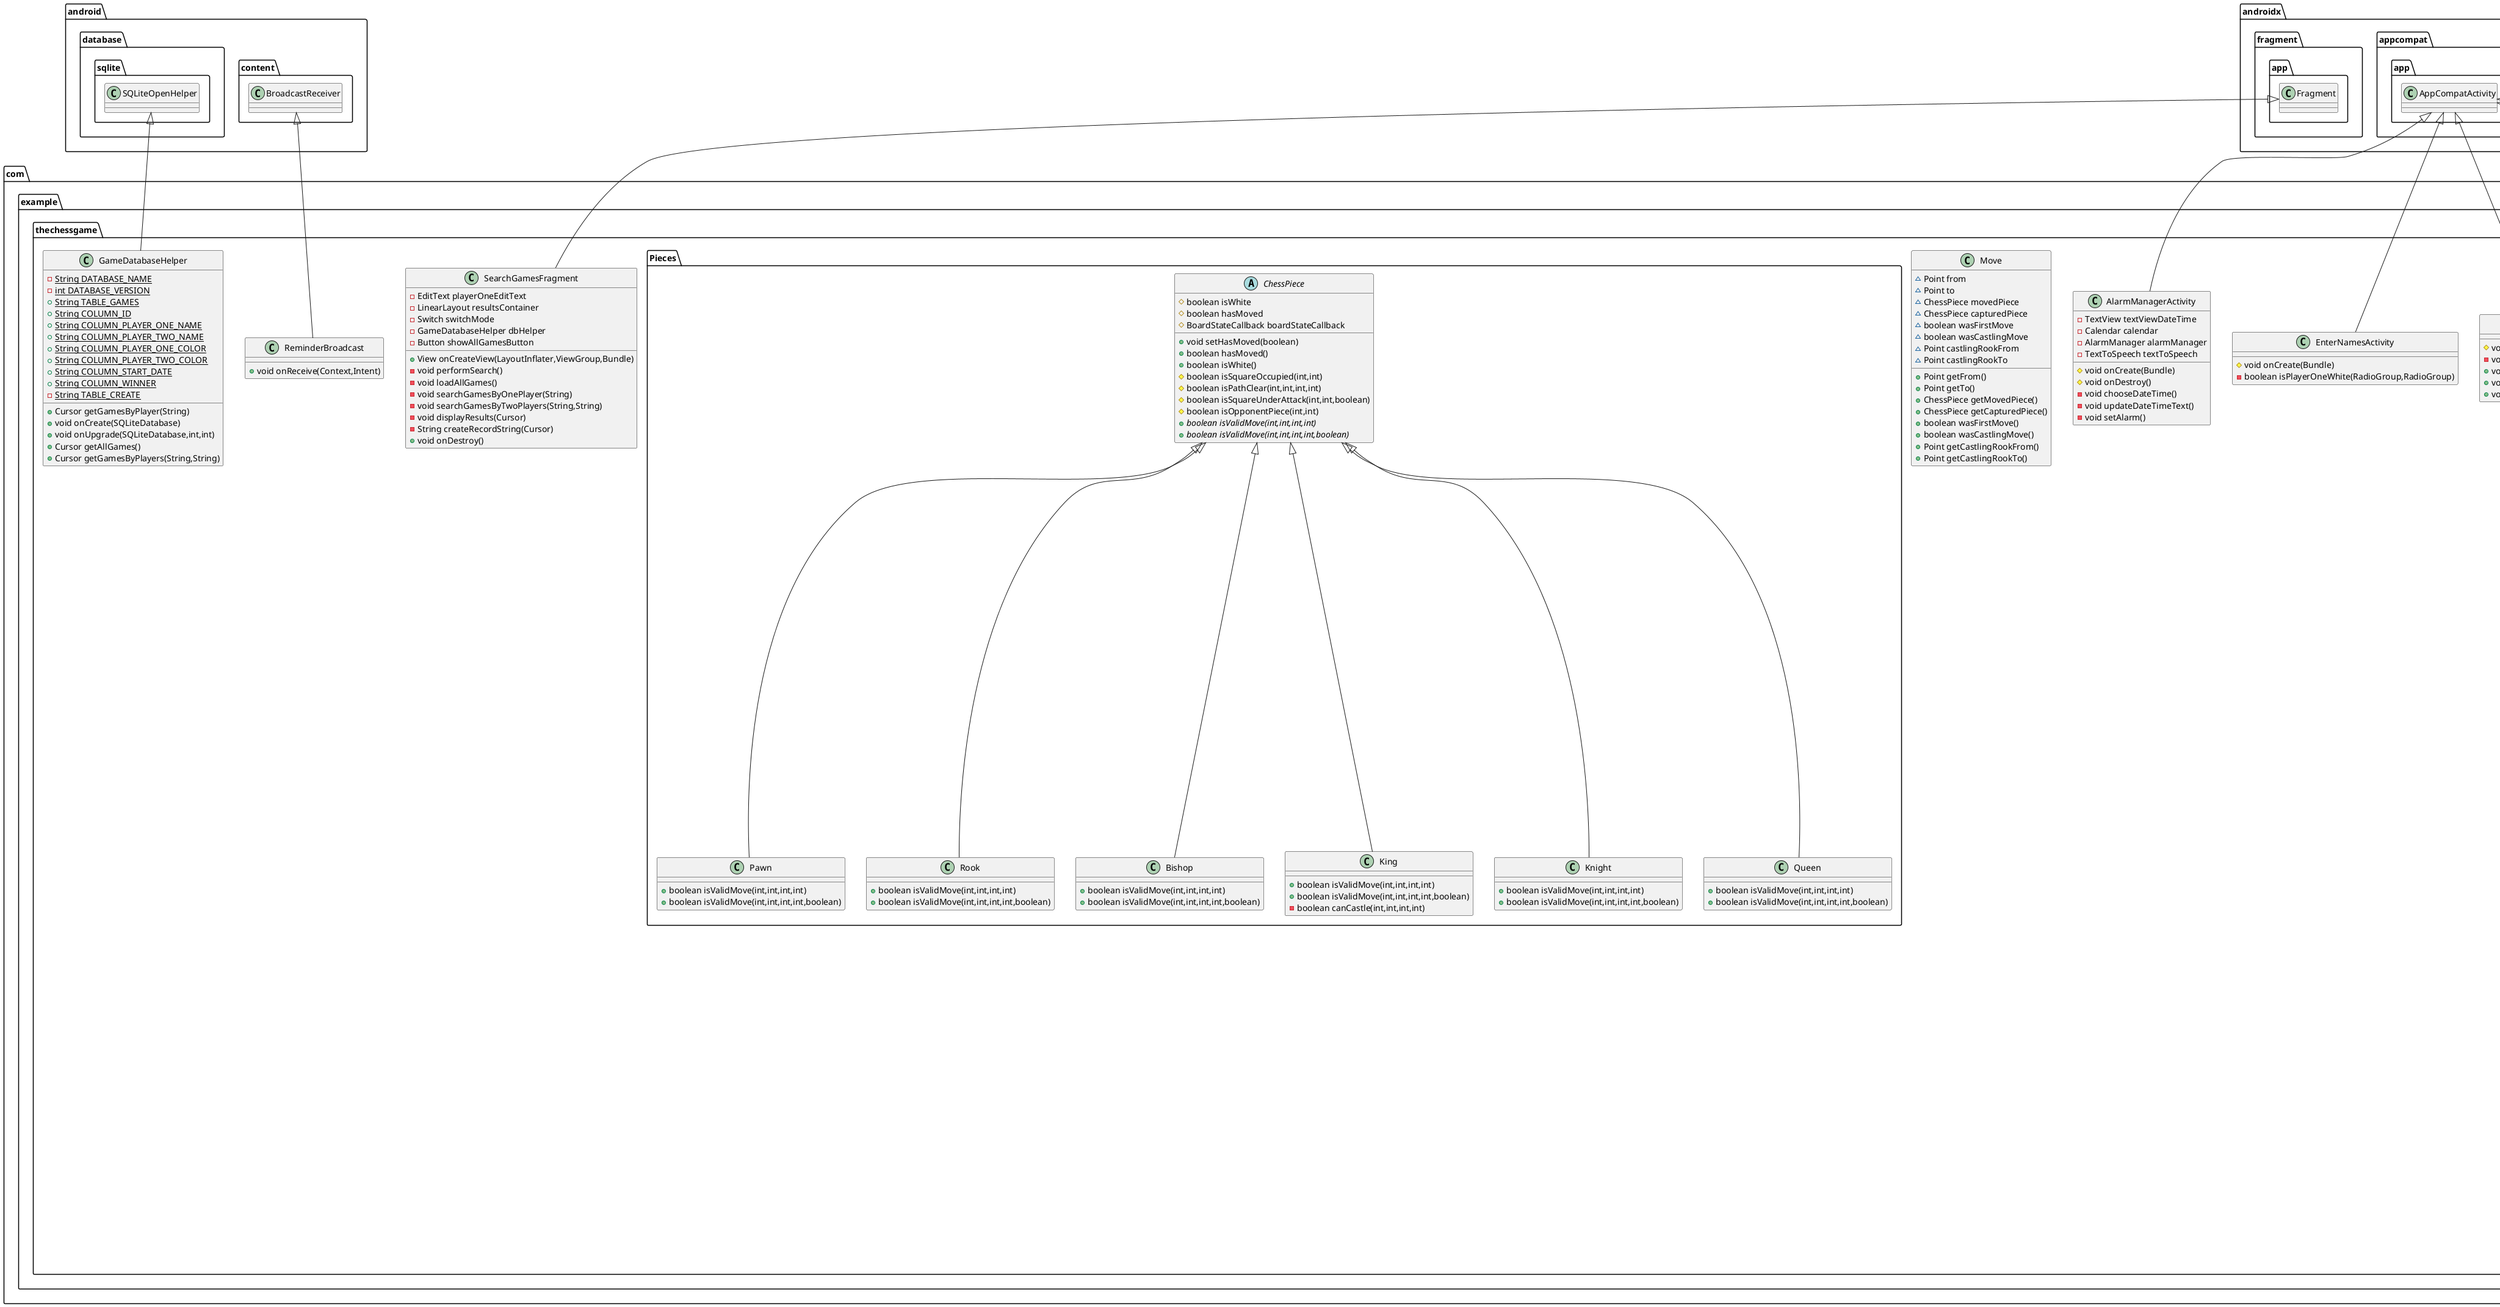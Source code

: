 @startuml
class com.example.thechessgame.Pieces.Pawn {
+ boolean isValidMove(int,int,int,int)
+ boolean isValidMove(int,int,int,int,boolean)
}

class com.example.thechessgame.Pieces.Rook {
+ boolean isValidMove(int,int,int,int)
+ boolean isValidMove(int,int,int,int,boolean)
}

class com.example.thechessgame.Pieces.Bishop {
+ boolean isValidMove(int,int,int,int)
+ boolean isValidMove(int,int,int,int,boolean)
}

class com.example.thechessgame.OpeningActivity {
# void onCreate(Bundle)
- void setupUI()
+ void onNewGameClicked(View)
+ void onSetAlarmClicked(View)
+ void onGameRecordClicked(View)
}

class com.example.thechessgame.Pieces.King {
+ boolean isValidMove(int,int,int,int)
+ boolean isValidMove(int,int,int,int,boolean)
- boolean canCastle(int,int,int,int)
}

class com.example.thechessgame.MainActivity {
- Map<Point,ChessPiece> chessBoard
- ImageView[][] boardViews
- Point selectedPiecePosition
- GridLayout chessBoardLayout
- int squareSize
- int columnCount
- boolean isWhiteTurn
- Button undoMoveButton
~ GameDatabaseHelper dbHelper
- TextView playerOneTimerTextView
- CountDownTimer playerOneTimer
- boolean isPlayerOneTimerRunning
- boolean isPlayerTwoTimerRunning
- Button rotateBoardButton
~ String playerOneName
~ AlarmManager alarmManager
- boolean isBoardRotated
~ Deque<Move> moveHistory
# void onCreate(Bundle)
- void rotateBoard()
- void initializeBoard()
- void setupPieces()
- void handleSquareClick(int,int)
- void updateBoardViewRespectingRotation()
- void highlightPossibleMoves(ChessPiece,int,int)
- void highlightSquare(int,int,int)
- void highlightCastlingMove(int,int)
- boolean isCastlingPossible(King,int,int,boolean)
- void togglePlayerTurn()
- boolean validateAndMakeMove(Point,Point)
- boolean isMoveLegalUnderCheck(Point,Point,boolean)
+ void handleMove(Point,Point)
- void concludeGame(String)
- boolean isKingInCheck(boolean)
- Point findKingPosition(boolean)
- boolean attemptCastle(Point,Point)
- void updateBoardView()
- int getDrawableIdForPiece(ChessPiece)
- int getRotatedDrawableIdForPiece(ChessPiece)
- void updatePieceImagesForRotation()
- void resetHighlight()
+ boolean isCheckmate(boolean)
+ boolean isSquareOccupied(int,int)
+ boolean isPathClear(int,int,int,int)
+ boolean isSquareUnderAttack(int,int,boolean)
+ ChessPiece getChessPieceAt(int,int)
+ void makeMove(Point,Point)
+ void undoLastMove()
- void startPlayerOneTimer()
- void startPlayerTwoTimer()
- String formatTime(long)
+ String getCurrentDate()
- void navigateToGameRecords()
- void navigateBackToOpening()
- void insertGameRecord(String,String,String,String,String,String)
# void onDestroy()
# void onPause()
- void cancelReminder()
# void onResume()
- void scheduleReminder()
- boolean canScheduleExactAlarms()
- void createNotificationChannel()
+ void onConfigurationChanged(Configuration)
}


class com.example.thechessgame.scheduleReminder {
}
class com.example.thechessgame.EnterNamesActivity {
# void onCreate(Bundle)
- boolean isPlayerOneWhite(RadioGroup,RadioGroup)
}

class com.example.thechessgame.ReminderBroadcast {
+ void onReceive(Context,Intent)
}

class com.example.thechessgame.AlarmManagerActivity {
- TextView textViewDateTime
- Calendar calendar
- AlarmManager alarmManager
- TextToSpeech textToSpeech
# void onCreate(Bundle)
# void onDestroy()
- void chooseDateTime()
- void updateDateTimeText()
- void setAlarm()
}


class com.example.thechessgame.Pieces.Knight {
+ boolean isValidMove(int,int,int,int)
+ boolean isValidMove(int,int,int,int,boolean)
}

abstract class com.example.thechessgame.Pieces.ChessPiece {
# boolean isWhite
# boolean hasMoved
# BoardStateCallback boardStateCallback
+ void setHasMoved(boolean)
+ boolean hasMoved()
+ boolean isWhite()
# boolean isSquareOccupied(int,int)
# boolean isPathClear(int,int,int,int)
# boolean isSquareUnderAttack(int,int,boolean)
# boolean isOpponentPiece(int,int)
+ {abstract}boolean isValidMove(int,int,int,int)
+ {abstract}boolean isValidMove(int,int,int,int,boolean)
}


class com.example.thechessgame.Move {
~ Point from
~ Point to
~ ChessPiece movedPiece
~ ChessPiece capturedPiece
~ boolean wasFirstMove
~ boolean wasCastlingMove
~ Point castlingRookFrom
~ Point castlingRookTo
+ Point getFrom()
+ Point getTo()
+ ChessPiece getMovedPiece()
+ ChessPiece getCapturedPiece()
+ boolean wasFirstMove()
+ boolean wasCastlingMove()
+ Point getCastlingRookFrom()
+ Point getCastlingRookTo()
}


class com.example.thechessgame.Pieces.Queen {
+ boolean isValidMove(int,int,int,int)
+ boolean isValidMove(int,int,int,int,boolean)
}

interface com.example.thechessgame.BoardStateCallback {
~ boolean isSquareOccupied(int,int)
~ boolean isPathClear(int,int,int,int)
~ boolean isSquareUnderAttack(int,int,boolean)
~ ChessPiece getChessPieceAt(int,int)
}

class com.example.thechessgame.GameDatabaseHelper {
- {static} String DATABASE_NAME
- {static} int DATABASE_VERSION
+ {static} String TABLE_GAMES
+ {static} String COLUMN_ID
+ {static} String COLUMN_PLAYER_ONE_NAME
+ {static} String COLUMN_PLAYER_TWO_NAME
+ {static} String COLUMN_PLAYER_ONE_COLOR
+ {static} String COLUMN_PLAYER_TWO_COLOR
+ {static} String COLUMN_START_DATE
+ {static} String COLUMN_WINNER
- {static} String TABLE_CREATE
+ Cursor getGamesByPlayer(String)
+ void onCreate(SQLiteDatabase)
+ void onUpgrade(SQLiteDatabase,int,int)
+ Cursor getAllGames()
+ Cursor getGamesByPlayers(String,String)
}


class com.example.thechessgame.SearchGamesFragment {
- EditText playerOneEditText
- LinearLayout resultsContainer
- Switch switchMode
- GameDatabaseHelper dbHelper
- Button showAllGamesButton
+ View onCreateView(LayoutInflater,ViewGroup,Bundle)
- void performSearch()
- void loadAllGames()
- void searchGamesByOnePlayer(String)
- void searchGamesByTwoPlayers(String,String)
- void displayResults(Cursor)
- String createRecordString(Cursor)
+ void onDestroy()
}


class com.example.thechessgame.GameRecordsActivity {
- GameDatabaseHelper dbHelper
- ScrollView scrollViewRecords
- LinearLayout recordsContainer
- FrameLayout fragmentContainer
# void onCreate(Bundle)
- void openSearchFragment()
- void loadGameRecords()
- void navigateBackToOpening()
+ void onBackPressed()
# void onDestroy()
}




com.example.thechessgame.Pieces.ChessPiece <|-- com.example.thechessgame.Pieces.Pawn
com.example.thechessgame.Pieces.ChessPiece <|-- com.example.thechessgame.Pieces.Rook
com.example.thechessgame.Pieces.ChessPiece <|-- com.example.thechessgame.Pieces.Bishop
androidx.appcompat.app.AppCompatActivity <|-- com.example.thechessgame.OpeningActivity
com.example.thechessgame.Pieces.ChessPiece <|-- com.example.thechessgame.Pieces.King
com.example.thechessgame.BoardStateCallback <|.. com.example.thechessgame.MainActivity
androidx.appcompat.app.AppCompatActivity <|-- com.example.thechessgame.MainActivity
androidx.appcompat.app.AppCompatActivity <|-- com.example.thechessgame.EnterNamesActivity
android.content.BroadcastReceiver <|-- com.example.thechessgame.ReminderBroadcast
androidx.appcompat.app.AppCompatActivity <|-- com.example.thechessgame.AlarmManagerActivity
com.example.thechessgame.Pieces.ChessPiece <|-- com.example.thechessgame.Pieces.Knight
com.example.thechessgame.Pieces.ChessPiece <|-- com.example.thechessgame.Pieces.Queen
android.database.sqlite.SQLiteOpenHelper <|-- com.example.thechessgame.GameDatabaseHelper
androidx.fragment.app.Fragment <|-- com.example.thechessgame.SearchGamesFragment
androidx.appcompat.app.AppCompatActivity <|-- com.example.thechessgame.GameRecordsActivity
@enduml